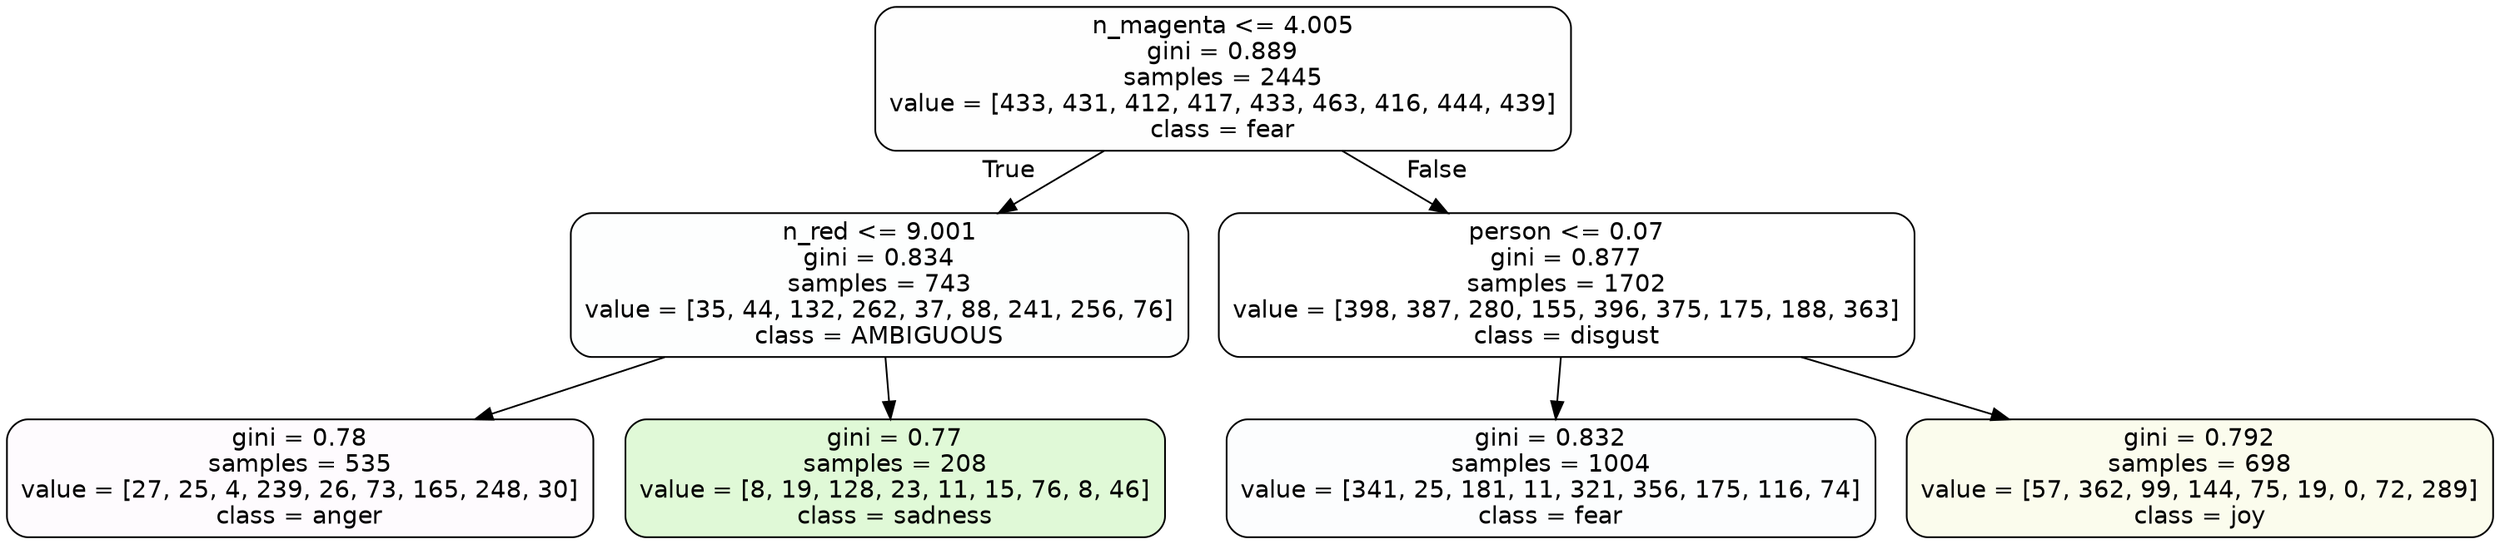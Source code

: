 digraph Tree {
node [shape=box, style="filled, rounded", color="black", fontname=helvetica] ;
edge [fontname=helvetica] ;
0 [label="n_magenta <= 4.005\ngini = 0.889\nsamples = 2445\nvalue = [433, 431, 412, 417, 433, 463, 416, 444, 439]\nclass = fear", fillcolor="#3964e501"] ;
1 [label="n_red <= 9.001\ngini = 0.834\nsamples = 743\nvalue = [35, 44, 132, 262, 37, 88, 241, 256, 76]\nclass = AMBIGUOUS", fillcolor="#39e58102"] ;
0 -> 1 [labeldistance=2.5, labelangle=45, headlabel="True"] ;
2 [label="gini = 0.78\nsamples = 535\nvalue = [27, 25, 4, 239, 26, 73, 165, 248, 30]\nclass = anger", fillcolor="#e539d704"] ;
1 -> 2 ;
3 [label="gini = 0.77\nsamples = 208\nvalue = [8, 19, 128, 23, 11, 15, 76, 8, 46]\nclass = sadness", fillcolor="#64e53933"] ;
1 -> 3 ;
4 [label="person <= 0.07\ngini = 0.877\nsamples = 1702\nvalue = [398, 387, 280, 155, 396, 375, 175, 188, 363]\nclass = disgust", fillcolor="#e5813900"] ;
0 -> 4 [labeldistance=2.5, labelangle=-45, headlabel="False"] ;
5 [label="gini = 0.832\nsamples = 1004\nvalue = [341, 25, 181, 11, 321, 356, 175, 116, 74]\nclass = fear", fillcolor="#3964e503"] ;
4 -> 5 ;
6 [label="gini = 0.792\nsamples = 698\nvalue = [57, 362, 99, 144, 75, 19, 0, 72, 289]\nclass = joy", fillcolor="#d7e53916"] ;
4 -> 6 ;
}